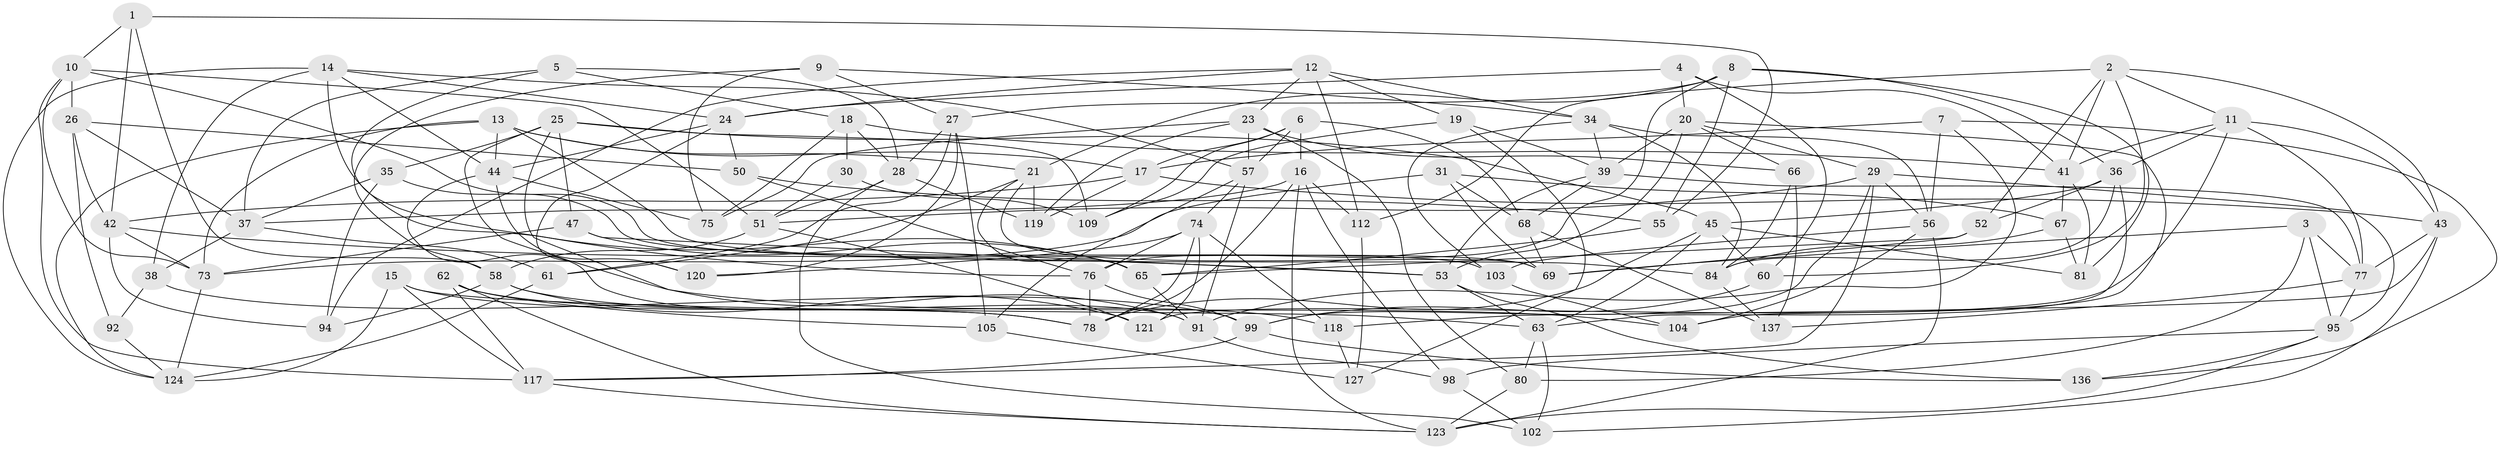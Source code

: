 // Generated by graph-tools (version 1.1) at 2025/52/02/27/25 19:52:31]
// undirected, 90 vertices, 227 edges
graph export_dot {
graph [start="1"]
  node [color=gray90,style=filled];
  1;
  2 [super="+85"];
  3;
  4;
  5;
  6 [super="+64"];
  7;
  8 [super="+122"];
  9;
  10 [super="+101"];
  11 [super="+22"];
  12 [super="+82"];
  13 [super="+96"];
  14 [super="+32"];
  15;
  16 [super="+133"];
  17 [super="+89"];
  18 [super="+70"];
  19;
  20 [super="+107"];
  21 [super="+48"];
  23 [super="+33"];
  24 [super="+115"];
  25 [super="+40"];
  26 [super="+90"];
  27 [super="+49"];
  28 [super="+111"];
  29 [super="+46"];
  30;
  31;
  34 [super="+54"];
  35;
  36 [super="+116"];
  37 [super="+86"];
  38;
  39 [super="+100"];
  41 [super="+87"];
  42 [super="+108"];
  43 [super="+131"];
  44 [super="+71"];
  45 [super="+97"];
  47;
  50;
  51 [super="+110"];
  52;
  53 [super="+114"];
  55;
  56 [super="+128"];
  57 [super="+59"];
  58 [super="+79"];
  60;
  61;
  62;
  63 [super="+139"];
  65 [super="+113"];
  66;
  67;
  68 [super="+72"];
  69 [super="+132"];
  73 [super="+130"];
  74 [super="+106"];
  75;
  76 [super="+134"];
  77 [super="+83"];
  78 [super="+129"];
  80;
  81;
  84 [super="+88"];
  91 [super="+93"];
  92;
  94;
  95 [super="+135"];
  98;
  99 [super="+125"];
  102;
  103;
  104;
  105;
  109;
  112;
  117 [super="+126"];
  118;
  119;
  120;
  121;
  123 [super="+140"];
  124 [super="+138"];
  127;
  136;
  137;
  1 -- 55;
  1 -- 42;
  1 -- 58;
  1 -- 10;
  2 -- 41;
  2 -- 112;
  2 -- 52;
  2 -- 11;
  2 -- 43;
  2 -- 60;
  3 -- 80;
  3 -- 95;
  3 -- 77;
  3 -- 69;
  4 -- 41;
  4 -- 60;
  4 -- 20;
  4 -- 24;
  5 -- 37;
  5 -- 18;
  5 -- 76;
  5 -- 28;
  6 -- 109;
  6 -- 68 [weight=2];
  6 -- 57;
  6 -- 16;
  6 -- 17;
  7 -- 136;
  7 -- 91;
  7 -- 17;
  7 -- 56;
  8 -- 55;
  8 -- 27;
  8 -- 21;
  8 -- 81;
  8 -- 76;
  8 -- 36;
  9 -- 27;
  9 -- 75;
  9 -- 34;
  9 -- 58;
  10 -- 73;
  10 -- 69;
  10 -- 26;
  10 -- 51;
  10 -- 117;
  11 -- 36;
  11 -- 121;
  11 -- 41;
  11 -- 77;
  11 -- 43;
  12 -- 19;
  12 -- 94;
  12 -- 24;
  12 -- 112;
  12 -- 23;
  12 -- 34;
  13 -- 84;
  13 -- 17;
  13 -- 124;
  13 -- 44;
  13 -- 21;
  13 -- 73;
  14 -- 57;
  14 -- 65;
  14 -- 24;
  14 -- 38;
  14 -- 124;
  14 -- 44;
  15 -- 78;
  15 -- 63;
  15 -- 124;
  15 -- 117;
  16 -- 112;
  16 -- 78;
  16 -- 98;
  16 -- 37;
  16 -- 123;
  17 -- 119;
  17 -- 43;
  17 -- 42;
  18 -- 30 [weight=2];
  18 -- 75;
  18 -- 28;
  18 -- 41;
  19 -- 109;
  19 -- 39;
  19 -- 127;
  20 -- 66;
  20 -- 104;
  20 -- 29;
  20 -- 53;
  20 -- 39;
  21 -- 119;
  21 -- 69;
  21 -- 65;
  21 -- 61;
  23 -- 119;
  23 -- 80;
  23 -- 66;
  23 -- 75;
  23 -- 57;
  24 -- 50;
  24 -- 120;
  24 -- 44;
  25 -- 45;
  25 -- 91;
  25 -- 35;
  25 -- 104;
  25 -- 109;
  25 -- 47;
  26 -- 50;
  26 -- 92 [weight=2];
  26 -- 42;
  26 -- 37;
  27 -- 105;
  27 -- 120;
  27 -- 28;
  27 -- 61;
  28 -- 102;
  28 -- 51;
  28 -- 119;
  29 -- 51;
  29 -- 99;
  29 -- 56;
  29 -- 95;
  29 -- 117;
  30 -- 51;
  30 -- 109;
  31 -- 67;
  31 -- 68;
  31 -- 69;
  31 -- 73;
  34 -- 84;
  34 -- 39;
  34 -- 103;
  34 -- 56;
  35 -- 103;
  35 -- 37;
  35 -- 94;
  36 -- 52;
  36 -- 45;
  36 -- 84;
  36 -- 63;
  37 -- 61;
  37 -- 38;
  38 -- 92;
  38 -- 99;
  39 -- 68;
  39 -- 53;
  39 -- 77;
  41 -- 81;
  41 -- 67;
  42 -- 73;
  42 -- 94;
  42 -- 53;
  43 -- 102;
  43 -- 118;
  43 -- 77;
  44 -- 75;
  44 -- 120;
  44 -- 91;
  45 -- 81;
  45 -- 60;
  45 -- 63;
  45 -- 78;
  47 -- 53;
  47 -- 65;
  47 -- 73;
  50 -- 55;
  50 -- 76;
  51 -- 121;
  51 -- 58;
  52 -- 65;
  52 -- 69;
  53 -- 63;
  53 -- 136;
  55 -- 65;
  56 -- 103;
  56 -- 104;
  56 -- 123;
  57 -- 105;
  57 -- 74;
  57 -- 91;
  58 -- 118;
  58 -- 94;
  58 -- 121;
  60 -- 99;
  61 -- 124;
  62 -- 78;
  62 -- 117;
  62 -- 105;
  62 -- 123;
  63 -- 80;
  63 -- 102;
  65 -- 91;
  66 -- 137;
  66 -- 84;
  67 -- 81;
  67 -- 84;
  68 -- 69;
  68 -- 137;
  73 -- 124;
  74 -- 76;
  74 -- 120;
  74 -- 118;
  74 -- 121;
  74 -- 78;
  76 -- 78;
  76 -- 99;
  77 -- 95;
  77 -- 137;
  80 -- 123;
  84 -- 137;
  91 -- 98;
  92 -- 124;
  95 -- 136;
  95 -- 98;
  95 -- 123;
  98 -- 102;
  99 -- 117;
  99 -- 136;
  103 -- 104;
  105 -- 127;
  112 -- 127;
  117 -- 123;
  118 -- 127;
}
